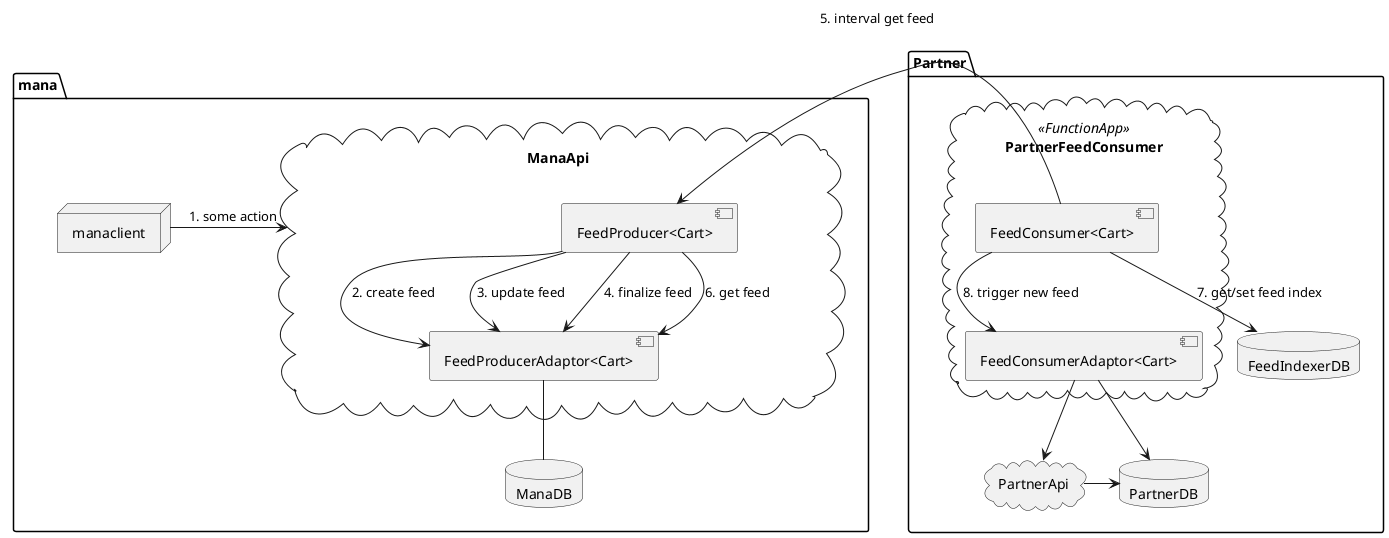 @startuml Producer-Consuner

package mana {
    node manaclient

    cloud ManaApi {
        [FeedProducer<Cart>]
        [FeedProducerAdaptor<Cart>]
    }
    database ManaDB
}


package Partner {
    cloud PartnerFeedConsumer <<FunctionApp>> {
        [FeedConsumer<Cart>]
        [FeedConsumerAdaptor<Cart>]
    }
    cloud PartnerApi
    database PartnerDB
    database FeedIndexerDB
}
mana -[hidden] Partner

manaclient -r-> ManaApi : 1. some action
[FeedProducer<Cart>] -d-> [FeedProducerAdaptor<Cart>] : 2. create feed
[FeedProducer<Cart>] -d-> [FeedProducerAdaptor<Cart>] : 3. update feed
[FeedProducer<Cart>] -d-> [FeedProducerAdaptor<Cart>] : 4. finalize feed
[FeedProducerAdaptor<Cart>] -d- ManaDB


[FeedProducer<Cart>] <- [FeedConsumer<Cart>] : 5. interval get feed
[FeedProducer<Cart>] -d-> [FeedProducerAdaptor<Cart>] : 6. get feed
[FeedConsumer<Cart>] -d-> FeedIndexerDB : 7. get/set feed index
[FeedConsumer<Cart>] -d-> [FeedConsumerAdaptor<Cart>] : 8. trigger new feed
[FeedConsumerAdaptor<Cart>] --> PartnerDB
PartnerApi -> PartnerDB
[FeedConsumerAdaptor<Cart>] -d-> PartnerApi

@enduml